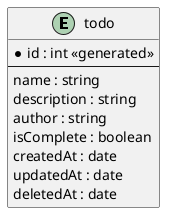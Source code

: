 @startuml
'Este diagrama explica las entidades, atributos y relaciones de la base de datos para este proyecto'

entity "todo" as todo {
  * id : int <<generated>>
  --
  name : string
  description : string
  author : string
  isComplete : boolean
  createdAt : date
  updatedAt : date
  deletedAt : date
}

@enduml

